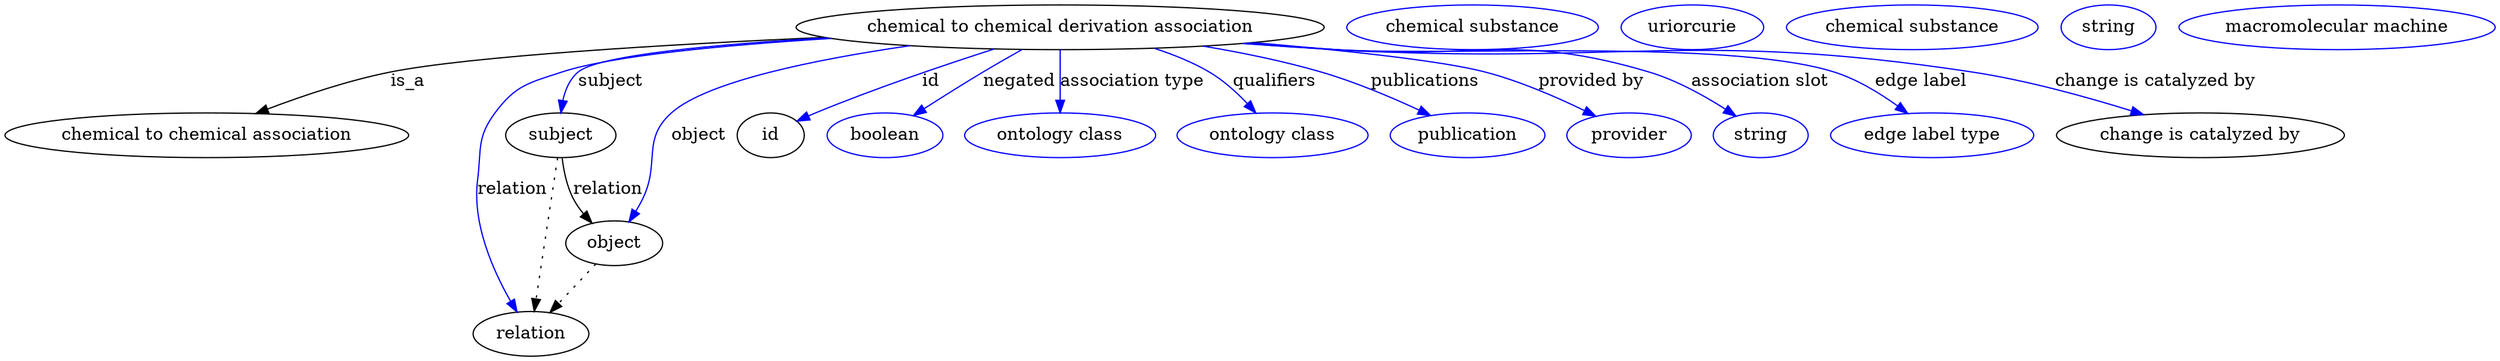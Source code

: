 digraph {
	graph [bb="0,0,1640.4,283"];
	node [label="\N"];
	"chemical to chemical derivation association"	 [height=0.5,
		label="chemical to chemical derivation association",
		pos="711.04,265",
		width=4.6218];
	"chemical to chemical association"	 [height=0.5,
		pos="128.04,178",
		width=3.5566];
	"chemical to chemical derivation association" -> "chemical to chemical association"	 [label=is_a,
		lp="259.04,221.5",
		pos="e,160.92,195.41 556.26,258.33 444.84,252.52 304.62,242.83 248.04,229 221.2,222.44 192.67,210.54 170.17,199.89"];
	subject	 [height=0.5,
		pos="359.04,178",
		width=0.99297];
	"chemical to chemical derivation association" -> subject	 [color=blue,
		label=subject,
		lp="397.54,221.5",
		pos="e,361.01,196.16 565.32,256.31 482.92,250.16 393.33,240.89 378.04,229 370.8,223.37 366.32,214.68 363.55,206.06",
		style=solid];
	relation	 [height=0.5,
		pos="341.04,18",
		width=1.0471];
	"chemical to chemical derivation association" -> relation	 [color=blue,
		label=relation,
		lp="329.04,134.5",
		pos="e,333.89,35.757 562.62,256.81 485.23,251.11 399.3,242.15 363.04,229 338.36,220.05 327.64,218.46 314.04,196 298.1,169.67 303.53,157.45 \
308.04,127 312.26,98.465 322.39,67.052 330.32,45.31",
		style=solid];
	object	 [height=0.5,
		pos="401.04,91",
		width=0.9027];
	"chemical to chemical derivation association" -> object	 [color=blue,
		label=object,
		lp="457.04,178",
		pos="e,409.19,108.44 614.11,250.36 547.04,238.4 465.46,219.64 440.04,196 416.37,173.99 428.73,157.14 417.04,127 415.85,123.94 414.55,\
120.76 413.21,117.62",
		style=solid];
	id	 [height=0.5,
		pos="510.04,178",
		width=0.75];
	"chemical to chemical derivation association" -> id	 [color=blue,
		label=id,
		lp="623.54,221.5",
		pos="e,531.63,189.09 666.92,247.49 633.48,234 586.54,214.57 546.04,196 544.28,195.19 542.47,194.35 540.66,193.48",
		style=solid];
	negated	 [color=blue,
		height=0.5,
		label=boolean,
		pos="593.04,178",
		width=1.0652];
	"chemical to chemical derivation association" -> negated	 [color=blue,
		label=negated,
		lp="681.54,221.5",
		pos="e,614.01,193.46 686.87,247.18 668.11,233.35 642.03,214.12 622.12,199.44",
		style=solid];
	"association type"	 [color=blue,
		height=0.5,
		label="ontology class",
		pos="711.04,178",
		width=1.7151];
	"chemical to chemical derivation association" -> "association type"	 [color=blue,
		label="association type",
		lp="755.04,221.5",
		pos="e,711.04,196 711.04,246.97 711.04,235.19 711.04,219.56 711.04,206.16",
		style=solid];
	qualifiers	 [color=blue,
		height=0.5,
		label="ontology class",
		pos="852.04,178",
		width=1.7151];
	"chemical to chemical derivation association" -> qualifiers	 [color=blue,
		label=qualifiers,
		lp="847.04,221.5",
		pos="e,838.17,195.97 766.01,247.97 778.7,242.84 791.77,236.53 803.04,229 813.46,222.03 823.36,212.51 831.5,203.58",
		style=solid];
	publications	 [color=blue,
		height=0.5,
		label=publication,
		pos="982.04,178",
		width=1.3902];
	"chemical to chemical derivation association" -> publications	 [color=blue,
		label=publications,
		lp="946.54,221.5",
		pos="e,955.17,193.27 800.42,249.7 825.54,244.3 852.65,237.43 877.04,229 900.85,220.77 926.29,208.51 946.17,198.07",
		style=solid];
	"provided by"	 [color=blue,
		height=0.5,
		label=provider,
		pos="1090,178",
		width=1.1193];
	"chemical to chemical derivation association" -> "provided by"	 [color=blue,
		label="provided by",
		lp="1057,221.5",
		pos="e,1065.7,192.49 833.08,252.71 892,246 955.92,237.38 984.04,229 1009.5,221.41 1036.4,208.37 1056.8,197.37",
		style=solid];
	"association slot"	 [color=blue,
		height=0.5,
		label=string,
		pos="1179,178",
		width=0.84854];
	"chemical to chemical derivation association" -> "association slot"	 [color=blue,
		label="association slot",
		lp="1169,221.5",
		pos="e,1160.7,192.42 831.25,252.46 849.92,250.58 869,248.71 887.04,247 978.98,238.3 1006.2,257.49 1094,229 1115,222.19 1136.3,209.41 \
1152.3,198.34",
		style=solid];
	"edge label"	 [color=blue,
		height=0.5,
		label="edge label type",
		pos="1292,178",
		width=1.7873];
	"chemical to chemical derivation association" -> "edge label"	 [color=blue,
		label="edge label",
		lp="1273,221.5",
		pos="e,1272.4,195.32 828.36,252.22 847.94,250.32 868.05,248.49 887.04,247 959.81,241.28 1145.7,251.96 1215,229 1232.8,223.11 1250.4,211.99 \
1264.3,201.62",
		style=solid];
	"change is catalyzed by"	 [height=0.5,
		pos="1465,178",
		width=2.5276];
	"chemical to chemical derivation association" -> "change is catalyzed by"	 [color=blue,
		label="change is catalyzed by",
		lp="1426,221.5",
		pos="e,1424.7,194.16 827.4,252.12 847.28,250.2 867.74,248.4 887.04,247 1072.5,233.53 1122,261.52 1305,229 1342.7,222.31 1383.8,209.06 \
1415,197.75",
		style=solid];
	subject -> relation	 [pos="e,343.09,36.223 357.01,159.96 353.9,132.35 347.94,79.375 344.25,46.525",
		style=dotted];
	subject -> object	 [label=relation,
		lp="396.04,134.5",
		pos="e,387.42,107.49 363.17,159.99 365.84,149.97 369.8,137.45 375.04,127 376.94,123.2 379.23,119.37 381.65,115.69"];
	"chemical to chemical derivation association_subject"	 [color=blue,
		height=0.5,
		label="chemical substance",
		pos="975.04,265",
		width=2.2026];
	"chemical to chemical derivation association_relation"	 [color=blue,
		height=0.5,
		label=uriorcurie,
		pos="1118,265",
		width=1.2638];
	object -> relation	 [pos="e,355.02,35.006 387.42,74.435 379.78,65.141 370.1,53.359 361.56,42.968",
		style=dotted];
	"chemical to chemical derivation association_object"	 [color=blue,
		height=0.5,
		label="chemical substance",
		pos="1261,265",
		width=2.2026];
	association_id	 [color=blue,
		height=0.5,
		label=string,
		pos="1389,265",
		width=0.84854];
	"chemical to chemical derivation association_change is catalyzed by"	 [color=blue,
		height=0.5,
		label="macromolecular machine",
		pos="1539,265",
		width=2.8164];
}
